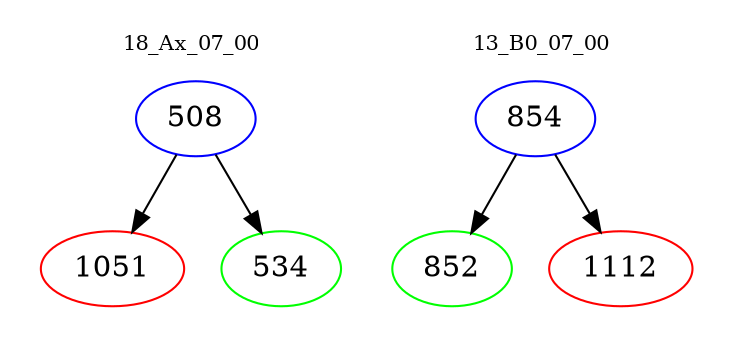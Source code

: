 digraph{
subgraph cluster_0 {
color = white
label = "18_Ax_07_00";
fontsize=10;
T0_508 [label="508", color="blue"]
T0_508 -> T0_1051 [color="black"]
T0_1051 [label="1051", color="red"]
T0_508 -> T0_534 [color="black"]
T0_534 [label="534", color="green"]
}
subgraph cluster_1 {
color = white
label = "13_B0_07_00";
fontsize=10;
T1_854 [label="854", color="blue"]
T1_854 -> T1_852 [color="black"]
T1_852 [label="852", color="green"]
T1_854 -> T1_1112 [color="black"]
T1_1112 [label="1112", color="red"]
}
}
